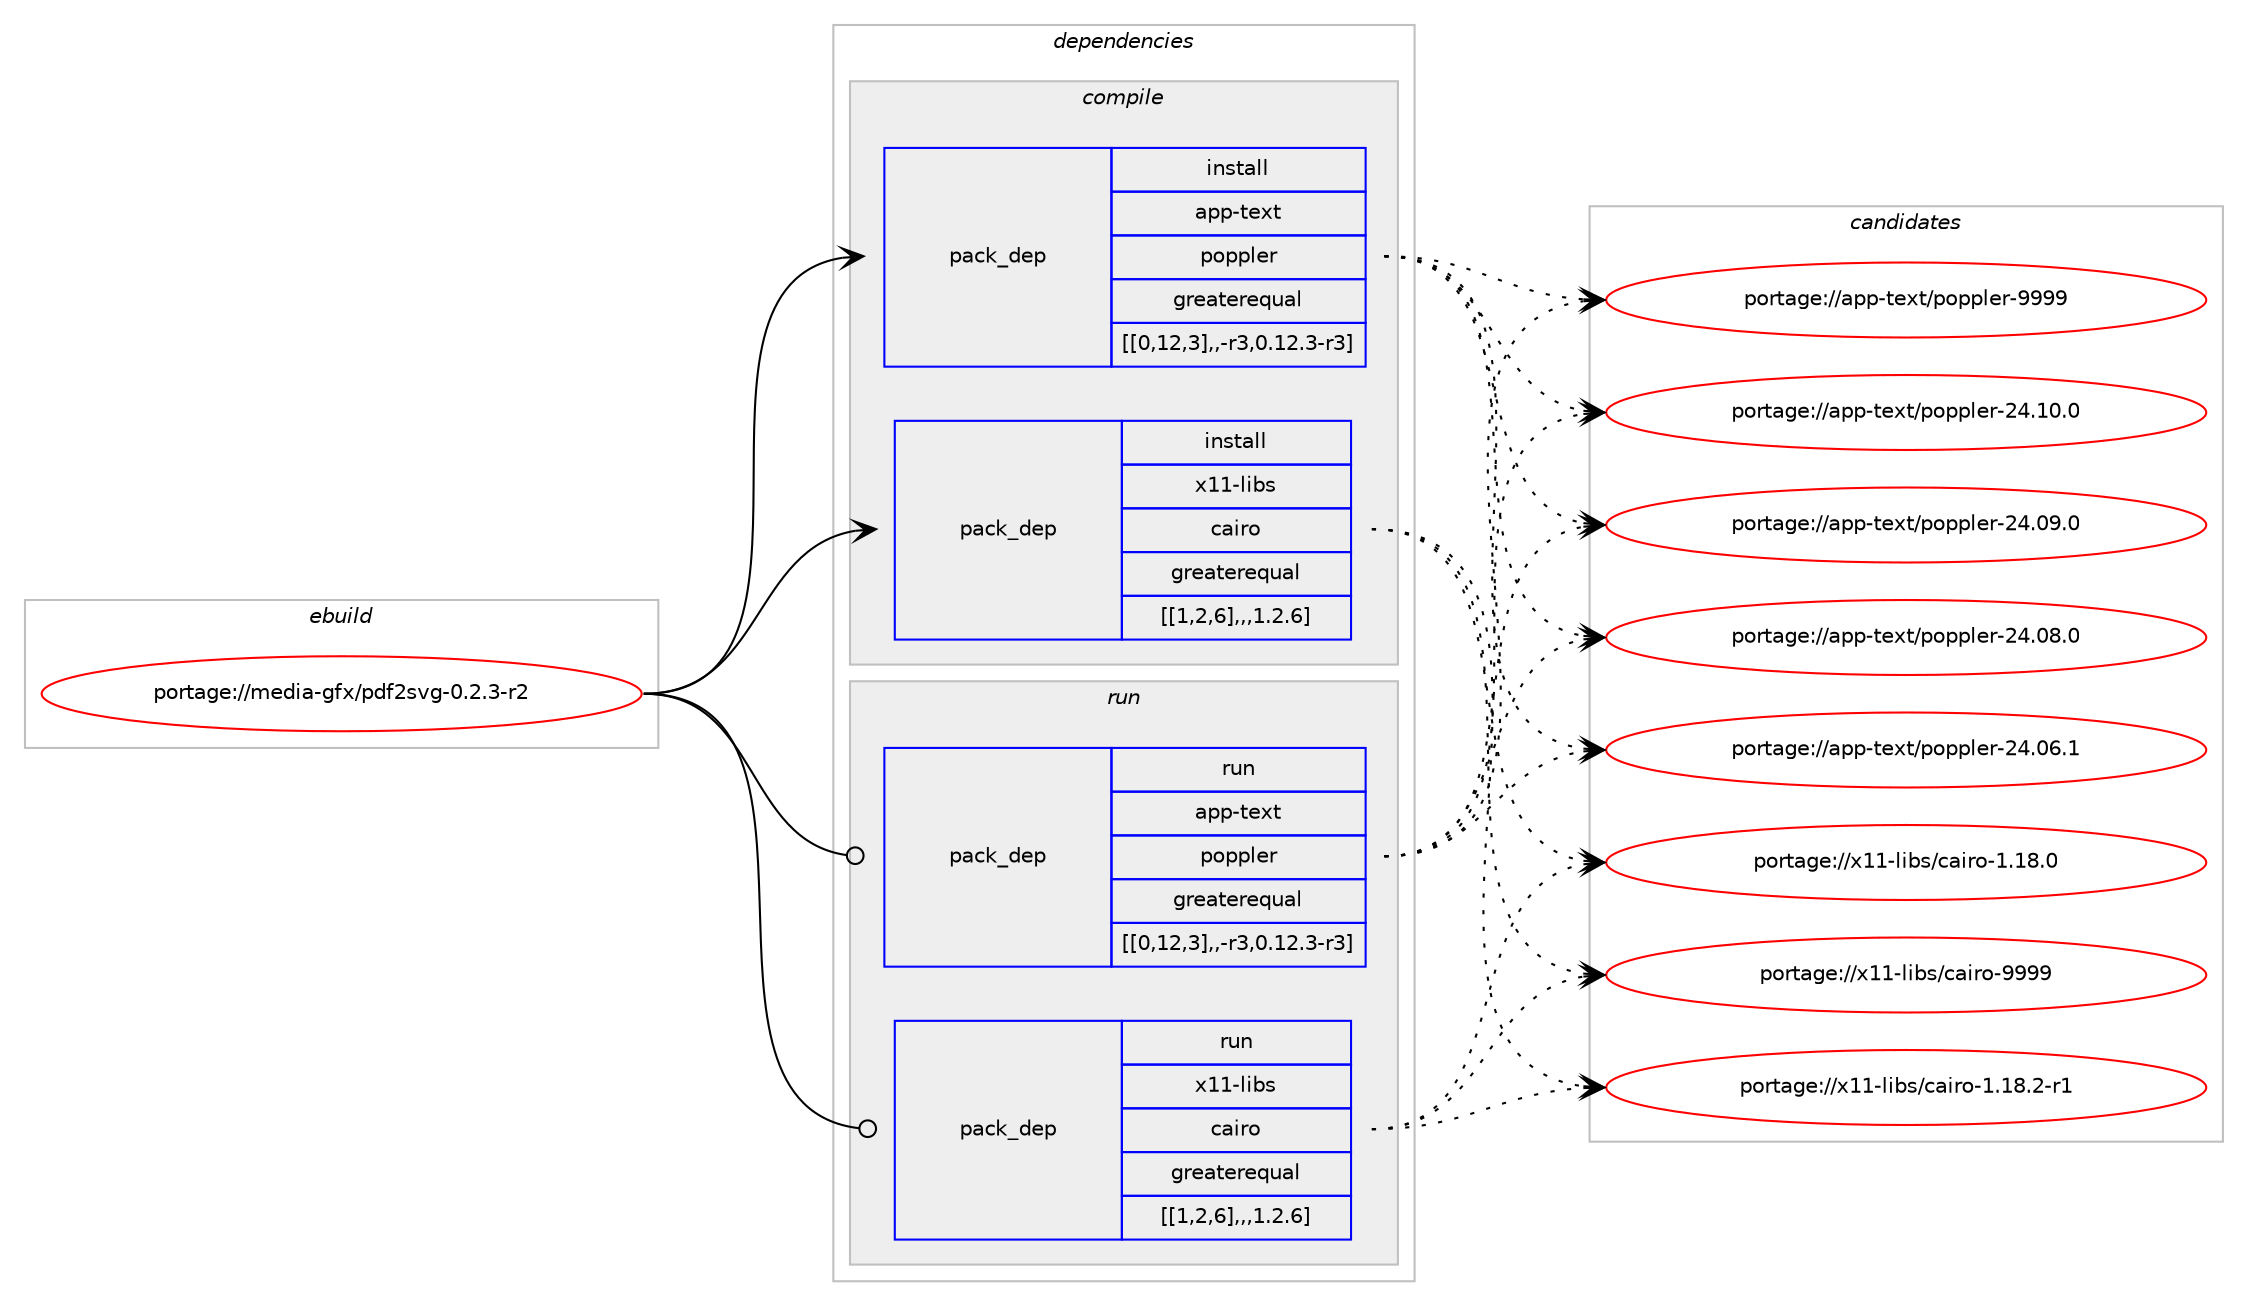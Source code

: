 digraph prolog {

# *************
# Graph options
# *************

newrank=true;
concentrate=true;
compound=true;
graph [rankdir=LR,fontname=Helvetica,fontsize=10,ranksep=1.5];#, ranksep=2.5, nodesep=0.2];
edge  [arrowhead=vee];
node  [fontname=Helvetica,fontsize=10];

# **********
# The ebuild
# **********

subgraph cluster_leftcol {
color=gray;
label=<<i>ebuild</i>>;
id [label="portage://media-gfx/pdf2svg-0.2.3-r2", color=red, width=4, href="../media-gfx/pdf2svg-0.2.3-r2.svg"];
}

# ****************
# The dependencies
# ****************

subgraph cluster_midcol {
color=gray;
label=<<i>dependencies</i>>;
subgraph cluster_compile {
fillcolor="#eeeeee";
style=filled;
label=<<i>compile</i>>;
subgraph pack232511 {
dependency314992 [label=<<TABLE BORDER="0" CELLBORDER="1" CELLSPACING="0" CELLPADDING="4" WIDTH="220"><TR><TD ROWSPAN="6" CELLPADDING="30">pack_dep</TD></TR><TR><TD WIDTH="110">install</TD></TR><TR><TD>app-text</TD></TR><TR><TD>poppler</TD></TR><TR><TD>greaterequal</TD></TR><TR><TD>[[0,12,3],,-r3,0.12.3-r3]</TD></TR></TABLE>>, shape=none, color=blue];
}
id:e -> dependency314992:w [weight=20,style="solid",arrowhead="vee"];
subgraph pack232541 {
dependency315064 [label=<<TABLE BORDER="0" CELLBORDER="1" CELLSPACING="0" CELLPADDING="4" WIDTH="220"><TR><TD ROWSPAN="6" CELLPADDING="30">pack_dep</TD></TR><TR><TD WIDTH="110">install</TD></TR><TR><TD>x11-libs</TD></TR><TR><TD>cairo</TD></TR><TR><TD>greaterequal</TD></TR><TR><TD>[[1,2,6],,,1.2.6]</TD></TR></TABLE>>, shape=none, color=blue];
}
id:e -> dependency315064:w [weight=20,style="solid",arrowhead="vee"];
}
subgraph cluster_compileandrun {
fillcolor="#eeeeee";
style=filled;
label=<<i>compile and run</i>>;
}
subgraph cluster_run {
fillcolor="#eeeeee";
style=filled;
label=<<i>run</i>>;
subgraph pack232590 {
dependency315077 [label=<<TABLE BORDER="0" CELLBORDER="1" CELLSPACING="0" CELLPADDING="4" WIDTH="220"><TR><TD ROWSPAN="6" CELLPADDING="30">pack_dep</TD></TR><TR><TD WIDTH="110">run</TD></TR><TR><TD>app-text</TD></TR><TR><TD>poppler</TD></TR><TR><TD>greaterequal</TD></TR><TR><TD>[[0,12,3],,-r3,0.12.3-r3]</TD></TR></TABLE>>, shape=none, color=blue];
}
id:e -> dependency315077:w [weight=20,style="solid",arrowhead="odot"];
subgraph pack232604 {
dependency315090 [label=<<TABLE BORDER="0" CELLBORDER="1" CELLSPACING="0" CELLPADDING="4" WIDTH="220"><TR><TD ROWSPAN="6" CELLPADDING="30">pack_dep</TD></TR><TR><TD WIDTH="110">run</TD></TR><TR><TD>x11-libs</TD></TR><TR><TD>cairo</TD></TR><TR><TD>greaterequal</TD></TR><TR><TD>[[1,2,6],,,1.2.6]</TD></TR></TABLE>>, shape=none, color=blue];
}
id:e -> dependency315090:w [weight=20,style="solid",arrowhead="odot"];
}
}

# **************
# The candidates
# **************

subgraph cluster_choices {
rank=same;
color=gray;
label=<<i>candidates</i>>;

subgraph choice229957 {
color=black;
nodesep=1;
choice9711211245116101120116471121111121121081011144557575757 [label="portage://app-text/poppler-9999", color=red, width=4,href="../app-text/poppler-9999.svg"];
choice9711211245116101120116471121111121121081011144550524649484648 [label="portage://app-text/poppler-24.10.0", color=red, width=4,href="../app-text/poppler-24.10.0.svg"];
choice9711211245116101120116471121111121121081011144550524648574648 [label="portage://app-text/poppler-24.09.0", color=red, width=4,href="../app-text/poppler-24.09.0.svg"];
choice9711211245116101120116471121111121121081011144550524648564648 [label="portage://app-text/poppler-24.08.0", color=red, width=4,href="../app-text/poppler-24.08.0.svg"];
choice9711211245116101120116471121111121121081011144550524648544649 [label="portage://app-text/poppler-24.06.1", color=red, width=4,href="../app-text/poppler-24.06.1.svg"];
dependency314992:e -> choice9711211245116101120116471121111121121081011144557575757:w [style=dotted,weight="100"];
dependency314992:e -> choice9711211245116101120116471121111121121081011144550524649484648:w [style=dotted,weight="100"];
dependency314992:e -> choice9711211245116101120116471121111121121081011144550524648574648:w [style=dotted,weight="100"];
dependency314992:e -> choice9711211245116101120116471121111121121081011144550524648564648:w [style=dotted,weight="100"];
dependency314992:e -> choice9711211245116101120116471121111121121081011144550524648544649:w [style=dotted,weight="100"];
}
subgraph choice229965 {
color=black;
nodesep=1;
choice120494945108105981154799971051141114557575757 [label="portage://x11-libs/cairo-9999", color=red, width=4,href="../x11-libs/cairo-9999.svg"];
choice12049494510810598115479997105114111454946495646504511449 [label="portage://x11-libs/cairo-1.18.2-r1", color=red, width=4,href="../x11-libs/cairo-1.18.2-r1.svg"];
choice1204949451081059811547999710511411145494649564648 [label="portage://x11-libs/cairo-1.18.0", color=red, width=4,href="../x11-libs/cairo-1.18.0.svg"];
dependency315064:e -> choice120494945108105981154799971051141114557575757:w [style=dotted,weight="100"];
dependency315064:e -> choice12049494510810598115479997105114111454946495646504511449:w [style=dotted,weight="100"];
dependency315064:e -> choice1204949451081059811547999710511411145494649564648:w [style=dotted,weight="100"];
}
subgraph choice229993 {
color=black;
nodesep=1;
choice9711211245116101120116471121111121121081011144557575757 [label="portage://app-text/poppler-9999", color=red, width=4,href="../app-text/poppler-9999.svg"];
choice9711211245116101120116471121111121121081011144550524649484648 [label="portage://app-text/poppler-24.10.0", color=red, width=4,href="../app-text/poppler-24.10.0.svg"];
choice9711211245116101120116471121111121121081011144550524648574648 [label="portage://app-text/poppler-24.09.0", color=red, width=4,href="../app-text/poppler-24.09.0.svg"];
choice9711211245116101120116471121111121121081011144550524648564648 [label="portage://app-text/poppler-24.08.0", color=red, width=4,href="../app-text/poppler-24.08.0.svg"];
choice9711211245116101120116471121111121121081011144550524648544649 [label="portage://app-text/poppler-24.06.1", color=red, width=4,href="../app-text/poppler-24.06.1.svg"];
dependency315077:e -> choice9711211245116101120116471121111121121081011144557575757:w [style=dotted,weight="100"];
dependency315077:e -> choice9711211245116101120116471121111121121081011144550524649484648:w [style=dotted,weight="100"];
dependency315077:e -> choice9711211245116101120116471121111121121081011144550524648574648:w [style=dotted,weight="100"];
dependency315077:e -> choice9711211245116101120116471121111121121081011144550524648564648:w [style=dotted,weight="100"];
dependency315077:e -> choice9711211245116101120116471121111121121081011144550524648544649:w [style=dotted,weight="100"];
}
subgraph choice230039 {
color=black;
nodesep=1;
choice120494945108105981154799971051141114557575757 [label="portage://x11-libs/cairo-9999", color=red, width=4,href="../x11-libs/cairo-9999.svg"];
choice12049494510810598115479997105114111454946495646504511449 [label="portage://x11-libs/cairo-1.18.2-r1", color=red, width=4,href="../x11-libs/cairo-1.18.2-r1.svg"];
choice1204949451081059811547999710511411145494649564648 [label="portage://x11-libs/cairo-1.18.0", color=red, width=4,href="../x11-libs/cairo-1.18.0.svg"];
dependency315090:e -> choice120494945108105981154799971051141114557575757:w [style=dotted,weight="100"];
dependency315090:e -> choice12049494510810598115479997105114111454946495646504511449:w [style=dotted,weight="100"];
dependency315090:e -> choice1204949451081059811547999710511411145494649564648:w [style=dotted,weight="100"];
}
}

}
